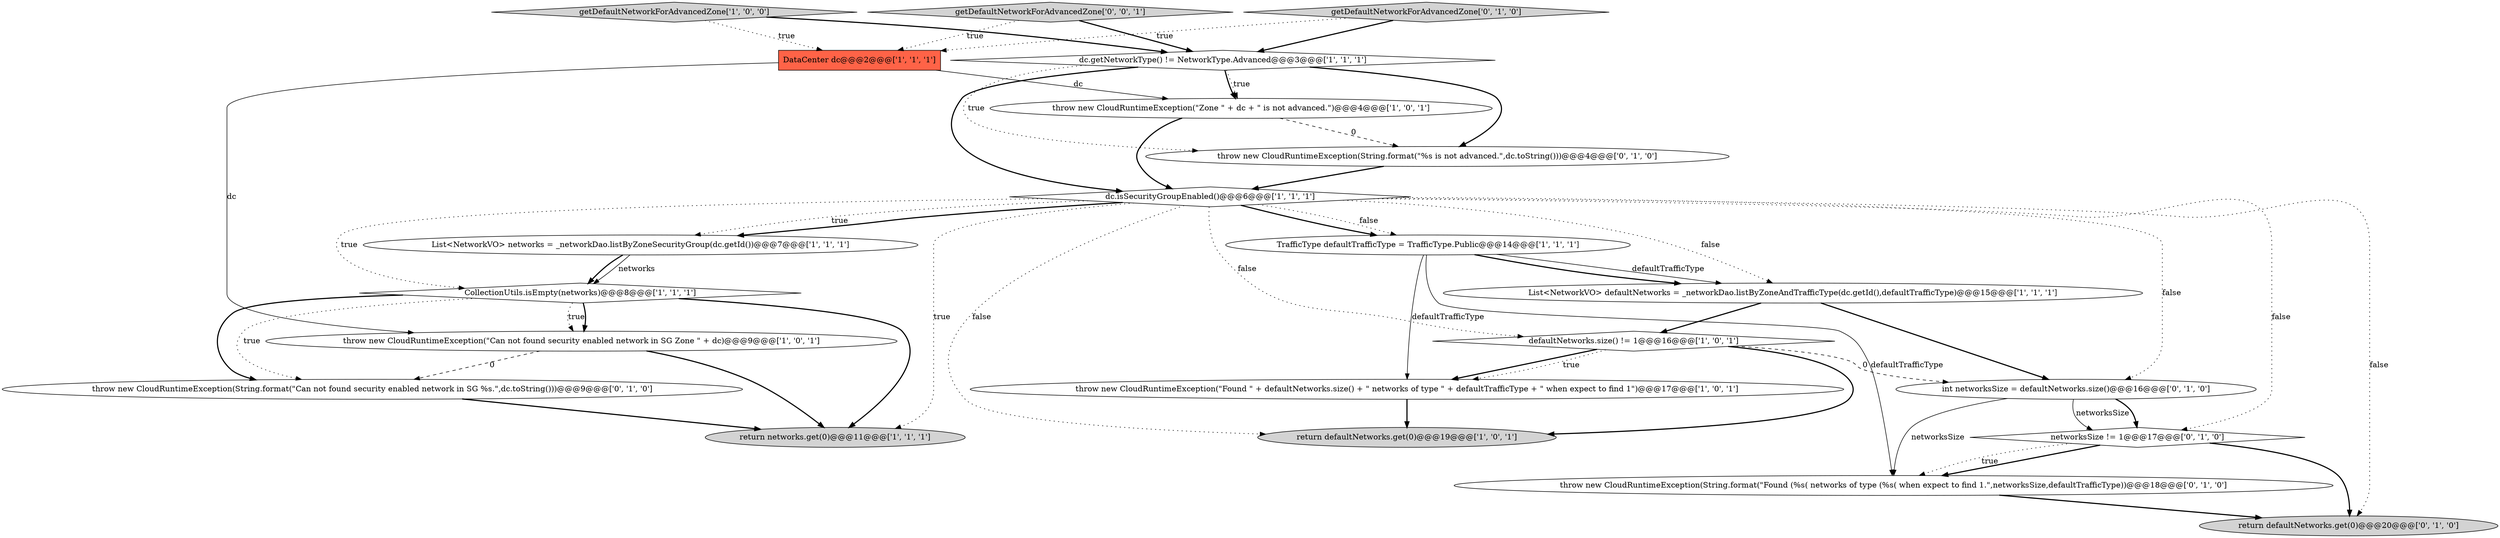 digraph {
10 [style = filled, label = "throw new CloudRuntimeException(\"Found \" + defaultNetworks.size() + \" networks of type \" + defaultTrafficType + \" when expect to find 1\")@@@17@@@['1', '0', '1']", fillcolor = white, shape = ellipse image = "AAA0AAABBB1BBB"];
3 [style = filled, label = "List<NetworkVO> networks = _networkDao.listByZoneSecurityGroup(dc.getId())@@@7@@@['1', '1', '1']", fillcolor = white, shape = ellipse image = "AAA0AAABBB1BBB"];
2 [style = filled, label = "dc.isSecurityGroupEnabled()@@@6@@@['1', '1', '1']", fillcolor = white, shape = diamond image = "AAA0AAABBB1BBB"];
8 [style = filled, label = "return networks.get(0)@@@11@@@['1', '1', '1']", fillcolor = lightgray, shape = ellipse image = "AAA0AAABBB1BBB"];
13 [style = filled, label = "List<NetworkVO> defaultNetworks = _networkDao.listByZoneAndTrafficType(dc.getId(),defaultTrafficType)@@@15@@@['1', '1', '1']", fillcolor = white, shape = ellipse image = "AAA0AAABBB1BBB"];
6 [style = filled, label = "return defaultNetworks.get(0)@@@19@@@['1', '0', '1']", fillcolor = lightgray, shape = ellipse image = "AAA0AAABBB1BBB"];
1 [style = filled, label = "TrafficType defaultTrafficType = TrafficType.Public@@@14@@@['1', '1', '1']", fillcolor = white, shape = ellipse image = "AAA0AAABBB1BBB"];
20 [style = filled, label = "networksSize != 1@@@17@@@['0', '1', '0']", fillcolor = white, shape = diamond image = "AAA0AAABBB2BBB"];
19 [style = filled, label = "throw new CloudRuntimeException(String.format(\"Can not found security enabled network in SG %s.\",dc.toString()))@@@9@@@['0', '1', '0']", fillcolor = white, shape = ellipse image = "AAA1AAABBB2BBB"];
5 [style = filled, label = "DataCenter dc@@@2@@@['1', '1', '1']", fillcolor = tomato, shape = box image = "AAA0AAABBB1BBB"];
12 [style = filled, label = "throw new CloudRuntimeException(\"Can not found security enabled network in SG Zone \" + dc)@@@9@@@['1', '0', '1']", fillcolor = white, shape = ellipse image = "AAA0AAABBB1BBB"];
0 [style = filled, label = "throw new CloudRuntimeException(\"Zone \" + dc + \" is not advanced.\")@@@4@@@['1', '0', '1']", fillcolor = white, shape = ellipse image = "AAA0AAABBB1BBB"];
21 [style = filled, label = "getDefaultNetworkForAdvancedZone['0', '0', '1']", fillcolor = lightgray, shape = diamond image = "AAA0AAABBB3BBB"];
15 [style = filled, label = "return defaultNetworks.get(0)@@@20@@@['0', '1', '0']", fillcolor = lightgray, shape = ellipse image = "AAA0AAABBB2BBB"];
11 [style = filled, label = "dc.getNetworkType() != NetworkType.Advanced@@@3@@@['1', '1', '1']", fillcolor = white, shape = diamond image = "AAA0AAABBB1BBB"];
17 [style = filled, label = "throw new CloudRuntimeException(String.format(\"%s is not advanced.\",dc.toString()))@@@4@@@['0', '1', '0']", fillcolor = white, shape = ellipse image = "AAA1AAABBB2BBB"];
9 [style = filled, label = "CollectionUtils.isEmpty(networks)@@@8@@@['1', '1', '1']", fillcolor = white, shape = diamond image = "AAA0AAABBB1BBB"];
4 [style = filled, label = "getDefaultNetworkForAdvancedZone['1', '0', '0']", fillcolor = lightgray, shape = diamond image = "AAA0AAABBB1BBB"];
16 [style = filled, label = "int networksSize = defaultNetworks.size()@@@16@@@['0', '1', '0']", fillcolor = white, shape = ellipse image = "AAA1AAABBB2BBB"];
18 [style = filled, label = "getDefaultNetworkForAdvancedZone['0', '1', '0']", fillcolor = lightgray, shape = diamond image = "AAA0AAABBB2BBB"];
14 [style = filled, label = "throw new CloudRuntimeException(String.format(\"Found (%s( networks of type (%s( when expect to find 1.\",networksSize,defaultTrafficType))@@@18@@@['0', '1', '0']", fillcolor = white, shape = ellipse image = "AAA1AAABBB2BBB"];
7 [style = filled, label = "defaultNetworks.size() != 1@@@16@@@['1', '0', '1']", fillcolor = white, shape = diamond image = "AAA0AAABBB1BBB"];
9->19 [style = bold, label=""];
21->11 [style = bold, label=""];
2->6 [style = dotted, label="false"];
2->1 [style = dotted, label="false"];
2->3 [style = dotted, label="true"];
13->7 [style = bold, label=""];
2->20 [style = dotted, label="false"];
10->6 [style = bold, label=""];
7->10 [style = bold, label=""];
2->8 [style = dotted, label="true"];
18->5 [style = dotted, label="true"];
7->10 [style = dotted, label="true"];
2->9 [style = dotted, label="true"];
11->0 [style = bold, label=""];
4->11 [style = bold, label=""];
19->8 [style = bold, label=""];
20->15 [style = bold, label=""];
7->6 [style = bold, label=""];
11->0 [style = dotted, label="true"];
11->17 [style = bold, label=""];
2->7 [style = dotted, label="false"];
11->17 [style = dotted, label="true"];
1->14 [style = solid, label="defaultTrafficType"];
21->5 [style = dotted, label="true"];
11->2 [style = bold, label=""];
1->13 [style = solid, label="defaultTrafficType"];
2->3 [style = bold, label=""];
2->16 [style = dotted, label="false"];
1->10 [style = solid, label="defaultTrafficType"];
16->20 [style = solid, label="networksSize"];
16->14 [style = solid, label="networksSize"];
2->15 [style = dotted, label="false"];
13->16 [style = bold, label=""];
12->19 [style = dashed, label="0"];
3->9 [style = bold, label=""];
2->1 [style = bold, label=""];
5->12 [style = solid, label="dc"];
0->17 [style = dashed, label="0"];
4->5 [style = dotted, label="true"];
16->20 [style = bold, label=""];
5->0 [style = solid, label="dc"];
7->16 [style = dashed, label="0"];
2->13 [style = dotted, label="false"];
1->13 [style = bold, label=""];
9->12 [style = dotted, label="true"];
0->2 [style = bold, label=""];
9->8 [style = bold, label=""];
20->14 [style = bold, label=""];
3->9 [style = solid, label="networks"];
9->19 [style = dotted, label="true"];
12->8 [style = bold, label=""];
14->15 [style = bold, label=""];
18->11 [style = bold, label=""];
9->12 [style = bold, label=""];
17->2 [style = bold, label=""];
20->14 [style = dotted, label="true"];
}
